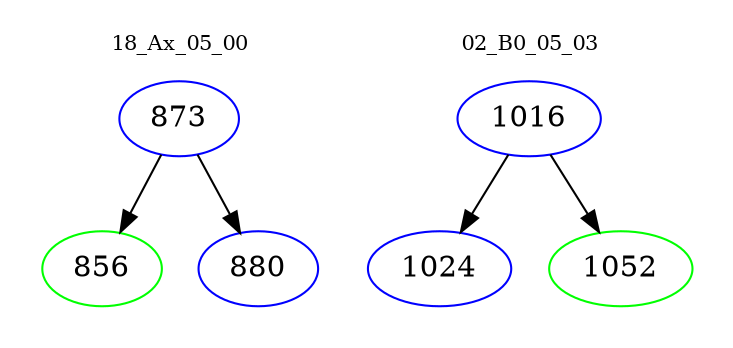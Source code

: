 digraph{
subgraph cluster_0 {
color = white
label = "18_Ax_05_00";
fontsize=10;
T0_873 [label="873", color="blue"]
T0_873 -> T0_856 [color="black"]
T0_856 [label="856", color="green"]
T0_873 -> T0_880 [color="black"]
T0_880 [label="880", color="blue"]
}
subgraph cluster_1 {
color = white
label = "02_B0_05_03";
fontsize=10;
T1_1016 [label="1016", color="blue"]
T1_1016 -> T1_1024 [color="black"]
T1_1024 [label="1024", color="blue"]
T1_1016 -> T1_1052 [color="black"]
T1_1052 [label="1052", color="green"]
}
}
